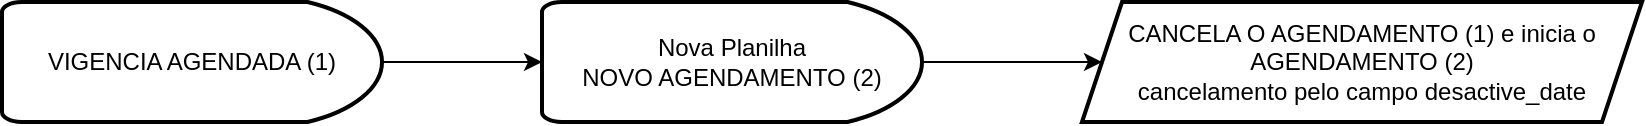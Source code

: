 <mxfile version="24.6.4" type="github">
  <diagram name="Página-1" id="5IM4jTXnU0rdfgFOPCTm">
    <mxGraphModel dx="1674" dy="774" grid="1" gridSize="10" guides="1" tooltips="1" connect="1" arrows="1" fold="1" page="1" pageScale="1" pageWidth="827" pageHeight="1169" math="0" shadow="0">
      <root>
        <mxCell id="0" />
        <mxCell id="1" parent="0" />
        <mxCell id="YRVmmR6wgMEOWOelV76Z-4" value="" style="edgeStyle=orthogonalEdgeStyle;rounded=0;orthogonalLoop=1;jettySize=auto;html=1;" edge="1" parent="1" source="YRVmmR6wgMEOWOelV76Z-1" target="YRVmmR6wgMEOWOelV76Z-3">
          <mxGeometry relative="1" as="geometry" />
        </mxCell>
        <mxCell id="YRVmmR6wgMEOWOelV76Z-1" value="&lt;div&gt;VIGENCIA AGENDADA (1)&lt;br&gt;&lt;/div&gt;" style="strokeWidth=2;html=1;shape=mxgraph.flowchart.delay;whiteSpace=wrap;" vertex="1" parent="1">
          <mxGeometry x="120" y="70" width="190" height="60" as="geometry" />
        </mxCell>
        <mxCell id="YRVmmR6wgMEOWOelV76Z-6" value="" style="edgeStyle=orthogonalEdgeStyle;rounded=0;orthogonalLoop=1;jettySize=auto;html=1;" edge="1" parent="1" source="YRVmmR6wgMEOWOelV76Z-3" target="YRVmmR6wgMEOWOelV76Z-5">
          <mxGeometry relative="1" as="geometry" />
        </mxCell>
        <mxCell id="YRVmmR6wgMEOWOelV76Z-3" value="Nova Planilha&lt;br&gt;NOVO AGENDAMENTO (2)" style="strokeWidth=2;html=1;shape=mxgraph.flowchart.delay;whiteSpace=wrap;" vertex="1" parent="1">
          <mxGeometry x="390" y="70" width="190" height="60" as="geometry" />
        </mxCell>
        <mxCell id="YRVmmR6wgMEOWOelV76Z-5" value="CANCELA O AGENDAMENTO (1) e inicia o AGENDAMENTO (2) &lt;br&gt;cancelamento pelo campo desactive_date" style="shape=parallelogram;perimeter=parallelogramPerimeter;whiteSpace=wrap;html=1;fixedSize=1;strokeWidth=2;" vertex="1" parent="1">
          <mxGeometry x="660" y="70" width="280" height="60" as="geometry" />
        </mxCell>
      </root>
    </mxGraphModel>
  </diagram>
</mxfile>
